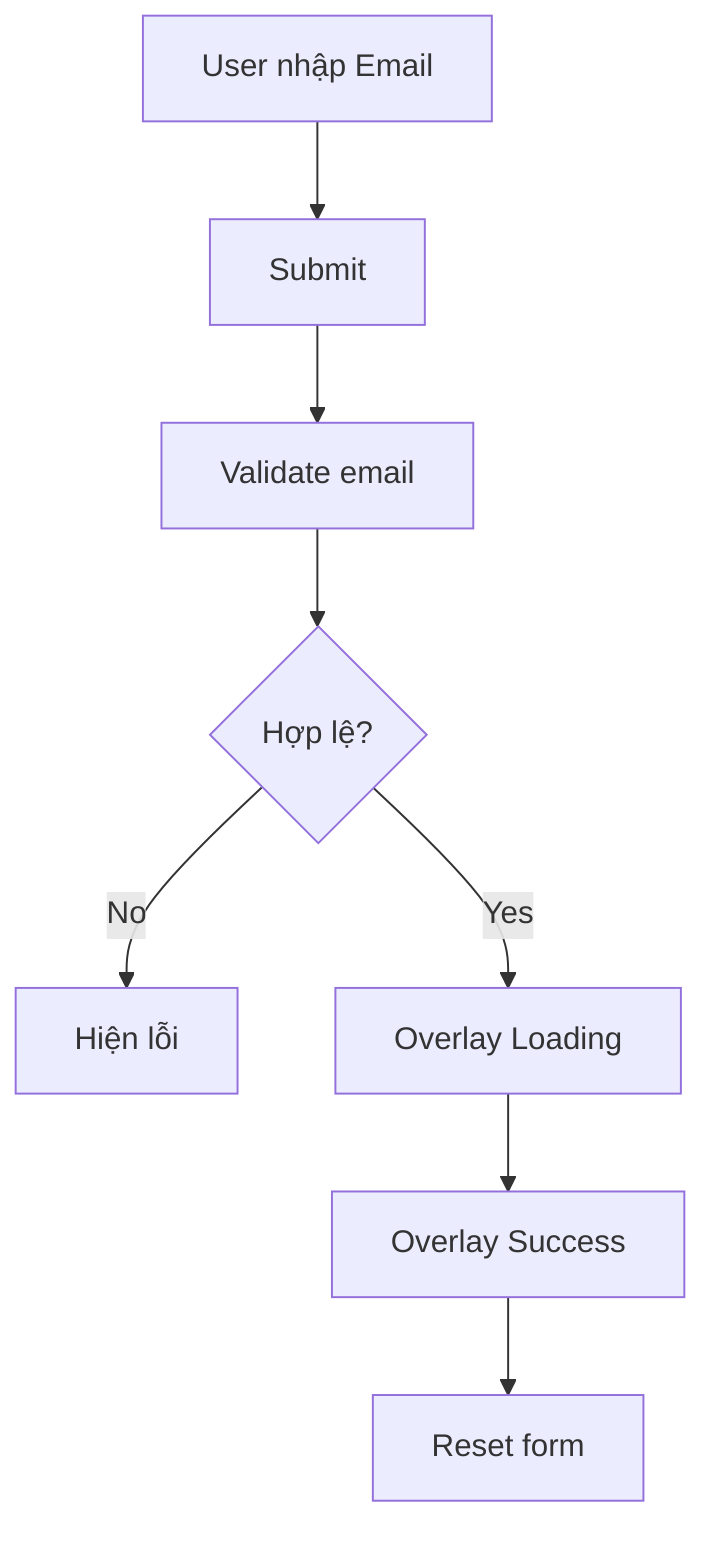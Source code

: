 flowchart TD
  A[User nhập Email] --> B[Submit]
  B --> C[Validate email]
  C --> D{Hợp lệ?}
  D -- No --> E[Hiện lỗi]
  D -- Yes --> F[Overlay Loading]
  F --> G[Overlay Success]
  G --> H[Reset form]